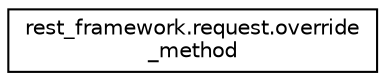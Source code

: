 digraph "Graphical Class Hierarchy"
{
 // LATEX_PDF_SIZE
  edge [fontname="Helvetica",fontsize="10",labelfontname="Helvetica",labelfontsize="10"];
  node [fontname="Helvetica",fontsize="10",shape=record];
  rankdir="LR";
  Node0 [label="rest_framework.request.override\l_method",height=0.2,width=0.4,color="black", fillcolor="white", style="filled",URL="$classrest__framework_1_1request_1_1override__method.html",tooltip=" "];
}
